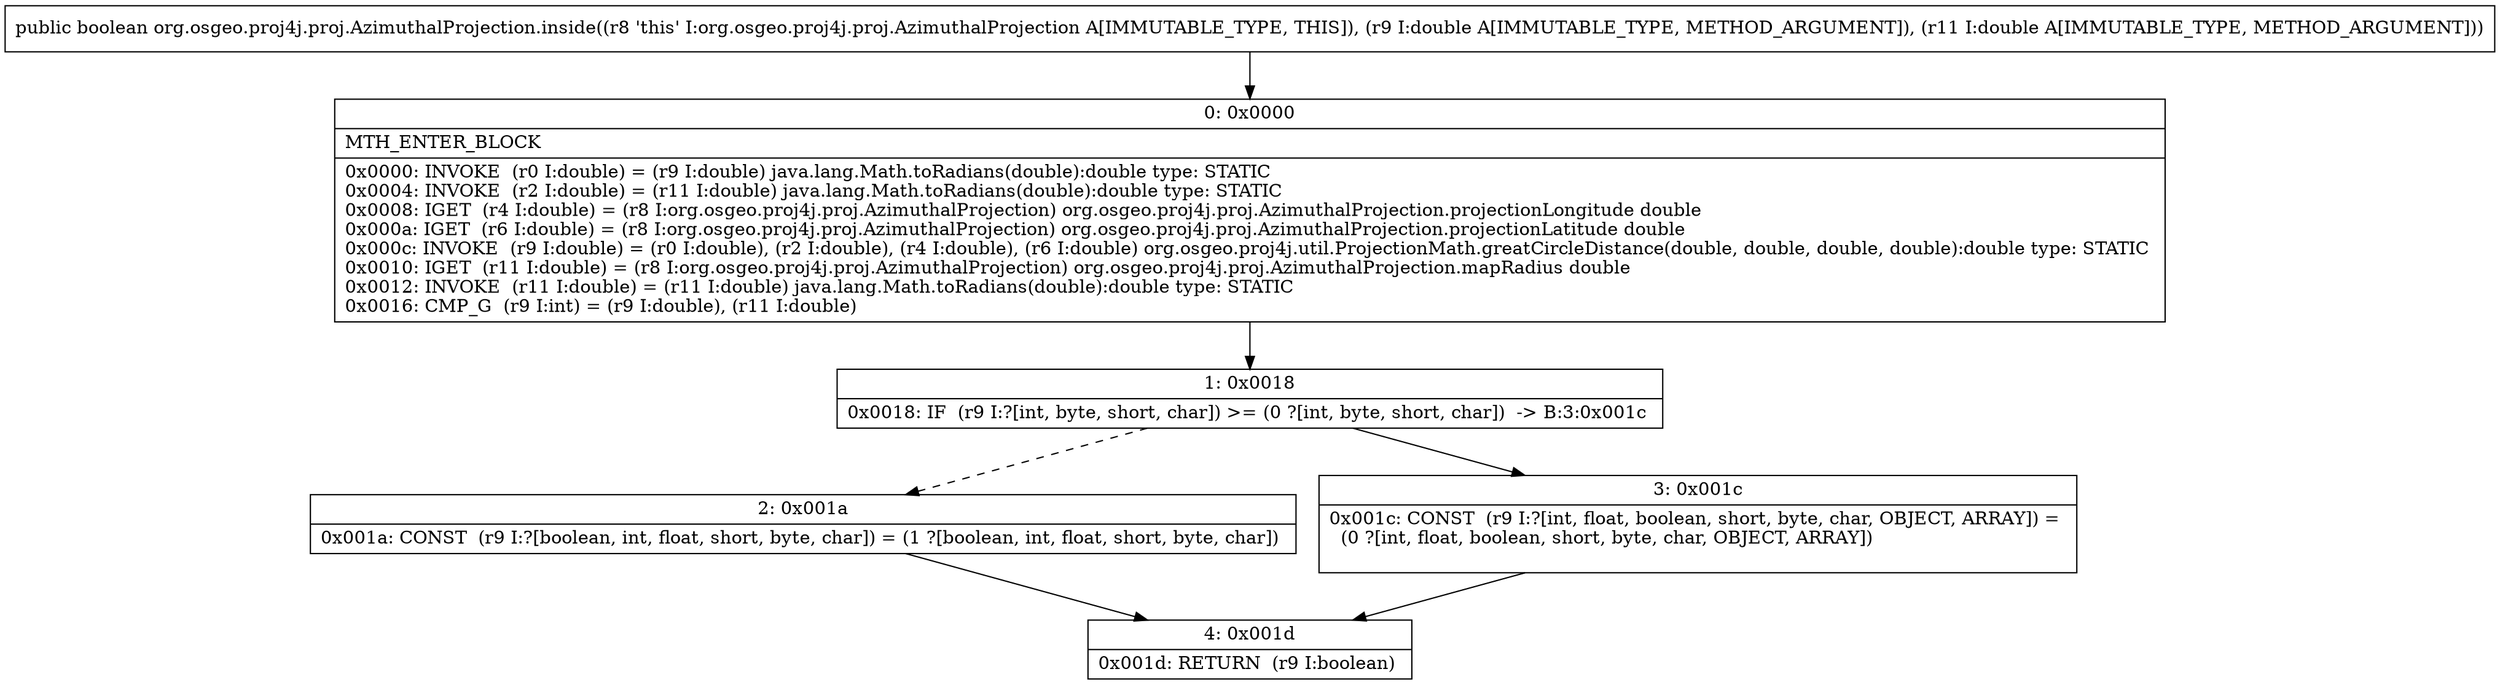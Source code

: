 digraph "CFG fororg.osgeo.proj4j.proj.AzimuthalProjection.inside(DD)Z" {
Node_0 [shape=record,label="{0\:\ 0x0000|MTH_ENTER_BLOCK\l|0x0000: INVOKE  (r0 I:double) = (r9 I:double) java.lang.Math.toRadians(double):double type: STATIC \l0x0004: INVOKE  (r2 I:double) = (r11 I:double) java.lang.Math.toRadians(double):double type: STATIC \l0x0008: IGET  (r4 I:double) = (r8 I:org.osgeo.proj4j.proj.AzimuthalProjection) org.osgeo.proj4j.proj.AzimuthalProjection.projectionLongitude double \l0x000a: IGET  (r6 I:double) = (r8 I:org.osgeo.proj4j.proj.AzimuthalProjection) org.osgeo.proj4j.proj.AzimuthalProjection.projectionLatitude double \l0x000c: INVOKE  (r9 I:double) = (r0 I:double), (r2 I:double), (r4 I:double), (r6 I:double) org.osgeo.proj4j.util.ProjectionMath.greatCircleDistance(double, double, double, double):double type: STATIC \l0x0010: IGET  (r11 I:double) = (r8 I:org.osgeo.proj4j.proj.AzimuthalProjection) org.osgeo.proj4j.proj.AzimuthalProjection.mapRadius double \l0x0012: INVOKE  (r11 I:double) = (r11 I:double) java.lang.Math.toRadians(double):double type: STATIC \l0x0016: CMP_G  (r9 I:int) = (r9 I:double), (r11 I:double) \l}"];
Node_1 [shape=record,label="{1\:\ 0x0018|0x0018: IF  (r9 I:?[int, byte, short, char]) \>= (0 ?[int, byte, short, char])  \-\> B:3:0x001c \l}"];
Node_2 [shape=record,label="{2\:\ 0x001a|0x001a: CONST  (r9 I:?[boolean, int, float, short, byte, char]) = (1 ?[boolean, int, float, short, byte, char]) \l}"];
Node_3 [shape=record,label="{3\:\ 0x001c|0x001c: CONST  (r9 I:?[int, float, boolean, short, byte, char, OBJECT, ARRAY]) = \l  (0 ?[int, float, boolean, short, byte, char, OBJECT, ARRAY])\l \l}"];
Node_4 [shape=record,label="{4\:\ 0x001d|0x001d: RETURN  (r9 I:boolean) \l}"];
MethodNode[shape=record,label="{public boolean org.osgeo.proj4j.proj.AzimuthalProjection.inside((r8 'this' I:org.osgeo.proj4j.proj.AzimuthalProjection A[IMMUTABLE_TYPE, THIS]), (r9 I:double A[IMMUTABLE_TYPE, METHOD_ARGUMENT]), (r11 I:double A[IMMUTABLE_TYPE, METHOD_ARGUMENT])) }"];
MethodNode -> Node_0;
Node_0 -> Node_1;
Node_1 -> Node_2[style=dashed];
Node_1 -> Node_3;
Node_2 -> Node_4;
Node_3 -> Node_4;
}

